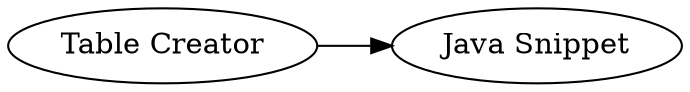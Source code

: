 digraph {
	"-3860944329028951712_12" [label="Java Snippet"]
	"-3860944329028951712_13" [label="Table Creator"]
	"-3860944329028951712_13" -> "-3860944329028951712_12"
	rankdir=LR
}
